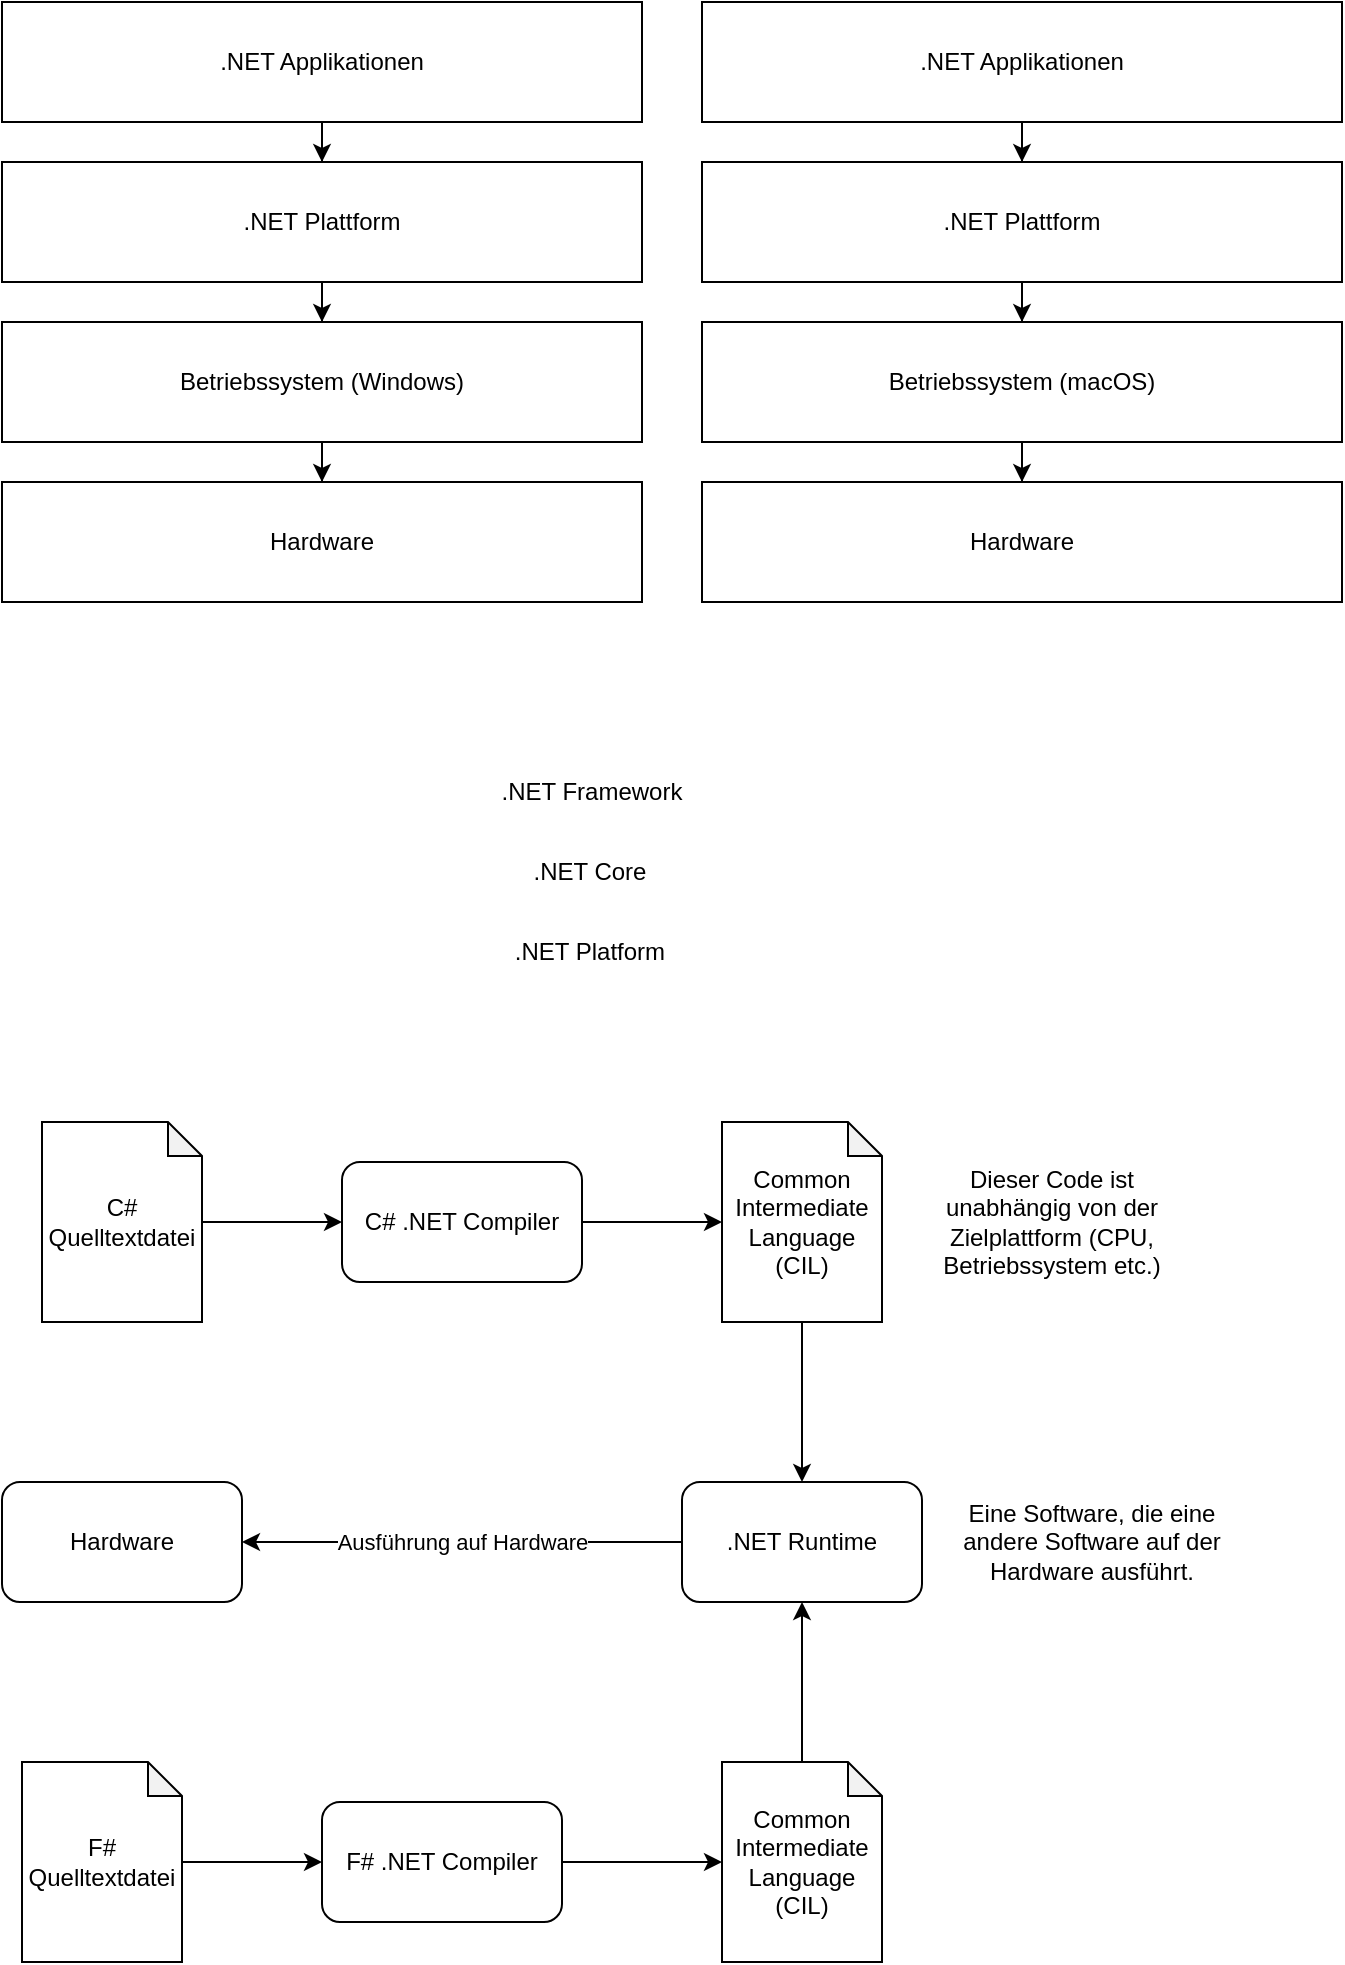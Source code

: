 <mxfile version="20.8.10" type="device"><diagram name="Seite-1" id="epF-MDok-iaqENqTrbM4"><mxGraphModel dx="1687" dy="993" grid="1" gridSize="10" guides="1" tooltips="1" connect="1" arrows="1" fold="1" page="1" pageScale="1" pageWidth="827" pageHeight="1169" math="0" shadow="0"><root><mxCell id="0"/><mxCell id="1" parent="0"/><mxCell id="cHSaR-MheEMDCrunWBlv-1" value="Hardware" style="rounded=0;whiteSpace=wrap;html=1;" vertex="1" parent="1"><mxGeometry x="120" y="330" width="320" height="60" as="geometry"/></mxCell><mxCell id="cHSaR-MheEMDCrunWBlv-7" style="edgeStyle=orthogonalEdgeStyle;rounded=0;orthogonalLoop=1;jettySize=auto;html=1;" edge="1" parent="1" source="cHSaR-MheEMDCrunWBlv-2" target="cHSaR-MheEMDCrunWBlv-1"><mxGeometry relative="1" as="geometry"/></mxCell><mxCell id="cHSaR-MheEMDCrunWBlv-2" value="Betriebssystem (Windows)" style="rounded=0;whiteSpace=wrap;html=1;" vertex="1" parent="1"><mxGeometry x="120" y="250" width="320" height="60" as="geometry"/></mxCell><mxCell id="cHSaR-MheEMDCrunWBlv-6" style="edgeStyle=orthogonalEdgeStyle;rounded=0;orthogonalLoop=1;jettySize=auto;html=1;" edge="1" parent="1" source="cHSaR-MheEMDCrunWBlv-3" target="cHSaR-MheEMDCrunWBlv-2"><mxGeometry relative="1" as="geometry"/></mxCell><mxCell id="cHSaR-MheEMDCrunWBlv-3" value=".NET Plattform" style="rounded=0;whiteSpace=wrap;html=1;" vertex="1" parent="1"><mxGeometry x="120" y="170" width="320" height="60" as="geometry"/></mxCell><mxCell id="cHSaR-MheEMDCrunWBlv-5" style="edgeStyle=orthogonalEdgeStyle;rounded=0;orthogonalLoop=1;jettySize=auto;html=1;" edge="1" parent="1" source="cHSaR-MheEMDCrunWBlv-4" target="cHSaR-MheEMDCrunWBlv-3"><mxGeometry relative="1" as="geometry"/></mxCell><mxCell id="cHSaR-MheEMDCrunWBlv-4" value=".NET Applikationen" style="rounded=0;whiteSpace=wrap;html=1;" vertex="1" parent="1"><mxGeometry x="120" y="90" width="320" height="60" as="geometry"/></mxCell><mxCell id="cHSaR-MheEMDCrunWBlv-13" style="edgeStyle=orthogonalEdgeStyle;rounded=0;orthogonalLoop=1;jettySize=auto;html=1;" edge="1" parent="1" source="cHSaR-MheEMDCrunWBlv-8" target="cHSaR-MheEMDCrunWBlv-9"><mxGeometry relative="1" as="geometry"/></mxCell><mxCell id="cHSaR-MheEMDCrunWBlv-8" value="Betriebssystem (macOS)" style="rounded=0;whiteSpace=wrap;html=1;" vertex="1" parent="1"><mxGeometry x="470" y="250" width="320" height="60" as="geometry"/></mxCell><mxCell id="cHSaR-MheEMDCrunWBlv-9" value="Hardware" style="rounded=0;whiteSpace=wrap;html=1;" vertex="1" parent="1"><mxGeometry x="470" y="330" width="320" height="60" as="geometry"/></mxCell><mxCell id="cHSaR-MheEMDCrunWBlv-10" value=".NET Framework" style="text;html=1;strokeColor=none;fillColor=none;align=center;verticalAlign=middle;whiteSpace=wrap;rounded=0;" vertex="1" parent="1"><mxGeometry x="340" y="470" width="150" height="30" as="geometry"/></mxCell><mxCell id="cHSaR-MheEMDCrunWBlv-11" value=".NET Core" style="text;html=1;strokeColor=none;fillColor=none;align=center;verticalAlign=middle;whiteSpace=wrap;rounded=0;" vertex="1" parent="1"><mxGeometry x="339" y="510" width="150" height="30" as="geometry"/></mxCell><mxCell id="cHSaR-MheEMDCrunWBlv-12" value=".NET Platform" style="text;html=1;strokeColor=none;fillColor=none;align=center;verticalAlign=middle;whiteSpace=wrap;rounded=0;" vertex="1" parent="1"><mxGeometry x="339" y="550" width="150" height="30" as="geometry"/></mxCell><mxCell id="cHSaR-MheEMDCrunWBlv-17" style="edgeStyle=orthogonalEdgeStyle;rounded=0;orthogonalLoop=1;jettySize=auto;html=1;" edge="1" parent="1" source="cHSaR-MheEMDCrunWBlv-14" target="cHSaR-MheEMDCrunWBlv-8"><mxGeometry relative="1" as="geometry"/></mxCell><mxCell id="cHSaR-MheEMDCrunWBlv-14" value=".NET Plattform" style="rounded=0;whiteSpace=wrap;html=1;" vertex="1" parent="1"><mxGeometry x="470" y="170" width="320" height="60" as="geometry"/></mxCell><mxCell id="cHSaR-MheEMDCrunWBlv-16" style="edgeStyle=orthogonalEdgeStyle;rounded=0;orthogonalLoop=1;jettySize=auto;html=1;" edge="1" parent="1" source="cHSaR-MheEMDCrunWBlv-15" target="cHSaR-MheEMDCrunWBlv-14"><mxGeometry relative="1" as="geometry"/></mxCell><mxCell id="cHSaR-MheEMDCrunWBlv-15" value=".NET Applikationen" style="rounded=0;whiteSpace=wrap;html=1;" vertex="1" parent="1"><mxGeometry x="470" y="90" width="320" height="60" as="geometry"/></mxCell><mxCell id="cHSaR-MheEMDCrunWBlv-20" style="edgeStyle=orthogonalEdgeStyle;rounded=0;orthogonalLoop=1;jettySize=auto;html=1;" edge="1" parent="1" source="cHSaR-MheEMDCrunWBlv-18" target="cHSaR-MheEMDCrunWBlv-19"><mxGeometry relative="1" as="geometry"/></mxCell><mxCell id="cHSaR-MheEMDCrunWBlv-18" value="C#&lt;br&gt;Quelltextdatei" style="shape=note;whiteSpace=wrap;html=1;backgroundOutline=1;darkOpacity=0.05;size=17;" vertex="1" parent="1"><mxGeometry x="140" y="650" width="80" height="100" as="geometry"/></mxCell><mxCell id="cHSaR-MheEMDCrunWBlv-26" style="edgeStyle=orthogonalEdgeStyle;rounded=0;orthogonalLoop=1;jettySize=auto;html=1;" edge="1" parent="1" source="cHSaR-MheEMDCrunWBlv-19" target="cHSaR-MheEMDCrunWBlv-21"><mxGeometry relative="1" as="geometry"/></mxCell><mxCell id="cHSaR-MheEMDCrunWBlv-19" value="C# .NET Compiler" style="rounded=1;whiteSpace=wrap;html=1;" vertex="1" parent="1"><mxGeometry x="290" y="670" width="120" height="60" as="geometry"/></mxCell><mxCell id="cHSaR-MheEMDCrunWBlv-23" style="edgeStyle=orthogonalEdgeStyle;rounded=0;orthogonalLoop=1;jettySize=auto;html=1;" edge="1" parent="1" source="cHSaR-MheEMDCrunWBlv-21" target="cHSaR-MheEMDCrunWBlv-22"><mxGeometry relative="1" as="geometry"/></mxCell><mxCell id="cHSaR-MheEMDCrunWBlv-21" value="Common Intermediate Language (CIL)" style="shape=note;whiteSpace=wrap;html=1;backgroundOutline=1;darkOpacity=0.05;size=17;" vertex="1" parent="1"><mxGeometry x="480" y="650" width="80" height="100" as="geometry"/></mxCell><mxCell id="cHSaR-MheEMDCrunWBlv-25" value="Ausführung auf Hardware" style="edgeStyle=orthogonalEdgeStyle;rounded=0;orthogonalLoop=1;jettySize=auto;html=1;" edge="1" parent="1" source="cHSaR-MheEMDCrunWBlv-22" target="cHSaR-MheEMDCrunWBlv-24"><mxGeometry relative="1" as="geometry"/></mxCell><mxCell id="cHSaR-MheEMDCrunWBlv-22" value=".NET Runtime" style="rounded=1;whiteSpace=wrap;html=1;" vertex="1" parent="1"><mxGeometry x="460" y="830" width="120" height="60" as="geometry"/></mxCell><mxCell id="cHSaR-MheEMDCrunWBlv-24" value="Hardware" style="rounded=1;whiteSpace=wrap;html=1;" vertex="1" parent="1"><mxGeometry x="120" y="830" width="120" height="60" as="geometry"/></mxCell><mxCell id="cHSaR-MheEMDCrunWBlv-27" value="Eine Software, die eine andere Software auf der Hardware ausführt." style="text;html=1;strokeColor=none;fillColor=none;align=center;verticalAlign=middle;whiteSpace=wrap;rounded=0;" vertex="1" parent="1"><mxGeometry x="590" y="820" width="150" height="80" as="geometry"/></mxCell><mxCell id="cHSaR-MheEMDCrunWBlv-28" value="Dieser Code ist unabhängig von der Zielplattform (CPU, Betriebssystem etc.)" style="text;html=1;strokeColor=none;fillColor=none;align=center;verticalAlign=middle;whiteSpace=wrap;rounded=0;" vertex="1" parent="1"><mxGeometry x="570" y="660" width="150" height="80" as="geometry"/></mxCell><mxCell id="cHSaR-MheEMDCrunWBlv-32" style="edgeStyle=orthogonalEdgeStyle;rounded=0;orthogonalLoop=1;jettySize=auto;html=1;" edge="1" parent="1" source="cHSaR-MheEMDCrunWBlv-30" target="cHSaR-MheEMDCrunWBlv-31"><mxGeometry relative="1" as="geometry"/></mxCell><mxCell id="cHSaR-MheEMDCrunWBlv-30" value="F#&lt;br&gt;Quelltextdatei" style="shape=note;whiteSpace=wrap;html=1;backgroundOutline=1;darkOpacity=0.05;size=17;" vertex="1" parent="1"><mxGeometry x="130" y="970" width="80" height="100" as="geometry"/></mxCell><mxCell id="cHSaR-MheEMDCrunWBlv-34" style="edgeStyle=orthogonalEdgeStyle;rounded=0;orthogonalLoop=1;jettySize=auto;html=1;" edge="1" parent="1" source="cHSaR-MheEMDCrunWBlv-31" target="cHSaR-MheEMDCrunWBlv-33"><mxGeometry relative="1" as="geometry"/></mxCell><mxCell id="cHSaR-MheEMDCrunWBlv-31" value="F# .NET Compiler" style="rounded=1;whiteSpace=wrap;html=1;" vertex="1" parent="1"><mxGeometry x="280" y="990" width="120" height="60" as="geometry"/></mxCell><mxCell id="cHSaR-MheEMDCrunWBlv-35" style="edgeStyle=orthogonalEdgeStyle;rounded=0;orthogonalLoop=1;jettySize=auto;html=1;" edge="1" parent="1" source="cHSaR-MheEMDCrunWBlv-33" target="cHSaR-MheEMDCrunWBlv-22"><mxGeometry relative="1" as="geometry"/></mxCell><mxCell id="cHSaR-MheEMDCrunWBlv-33" value="Common Intermediate Language (CIL)" style="shape=note;whiteSpace=wrap;html=1;backgroundOutline=1;darkOpacity=0.05;size=17;" vertex="1" parent="1"><mxGeometry x="480" y="970" width="80" height="100" as="geometry"/></mxCell></root></mxGraphModel></diagram></mxfile>